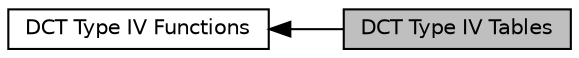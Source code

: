 digraph "DCT Type IV Tables"
{
  edge [fontname="Helvetica",fontsize="10",labelfontname="Helvetica",labelfontsize="10"];
  node [fontname="Helvetica",fontsize="10",shape=record];
  rankdir=LR;
  Node0 [label="DCT Type IV Tables",height=0.2,width=0.4,color="black", fillcolor="grey75", style="filled", fontcolor="black"];
  Node1 [label="DCT Type IV Functions",height=0.2,width=0.4,color="black", fillcolor="white", style="filled",URL="$group__DCT4__IDCT4.html"];
  Node1->Node0 [shape=plaintext, dir="back", style="solid"];
}
